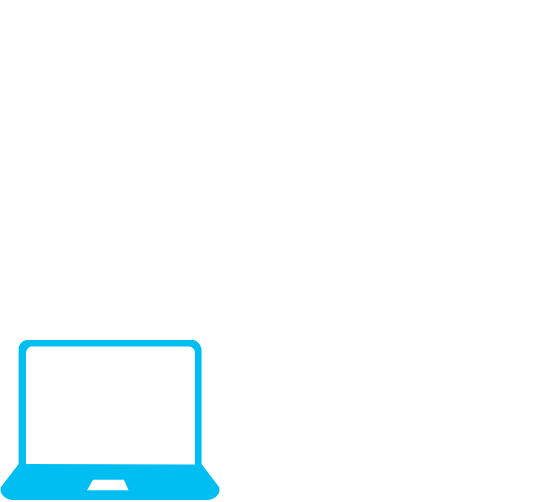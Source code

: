 <mxfile version="20.3.7" type="github">
  <diagram id="vmtDCzpMv78OBeDdNWP4" name="Seite-1">
    <mxGraphModel dx="781" dy="475" grid="1" gridSize="10" guides="1" tooltips="1" connect="1" arrows="1" fold="1" page="1" pageScale="1" pageWidth="827" pageHeight="1169" math="0" shadow="0">
      <root>
        <mxCell id="0" />
        <mxCell id="1" parent="0" />
        <mxCell id="eSkPvR_jeUElCTXZOyvd-1" value="" style="verticalLabelPosition=bottom;html=1;verticalAlign=top;align=center;strokeColor=none;fillColor=#00BEF2;shape=mxgraph.azure.laptop;pointerEvents=1;" vertex="1" parent="1">
          <mxGeometry x="320" y="230" width="110" height="80" as="geometry" />
        </mxCell>
        <mxCell id="eSkPvR_jeUElCTXZOyvd-5" value="" style="shape=image;verticalLabelPosition=bottom;labelBackgroundColor=default;verticalAlign=top;aspect=fixed;imageAspect=0;image=https://cdn1.iconfinder.com/data/icons/65-hand-drawn-gardening-icons/64/gardening_62-1024.png;" vertex="1" parent="1">
          <mxGeometry x="410" y="60" width="180" height="180" as="geometry" />
        </mxCell>
      </root>
    </mxGraphModel>
  </diagram>
</mxfile>
